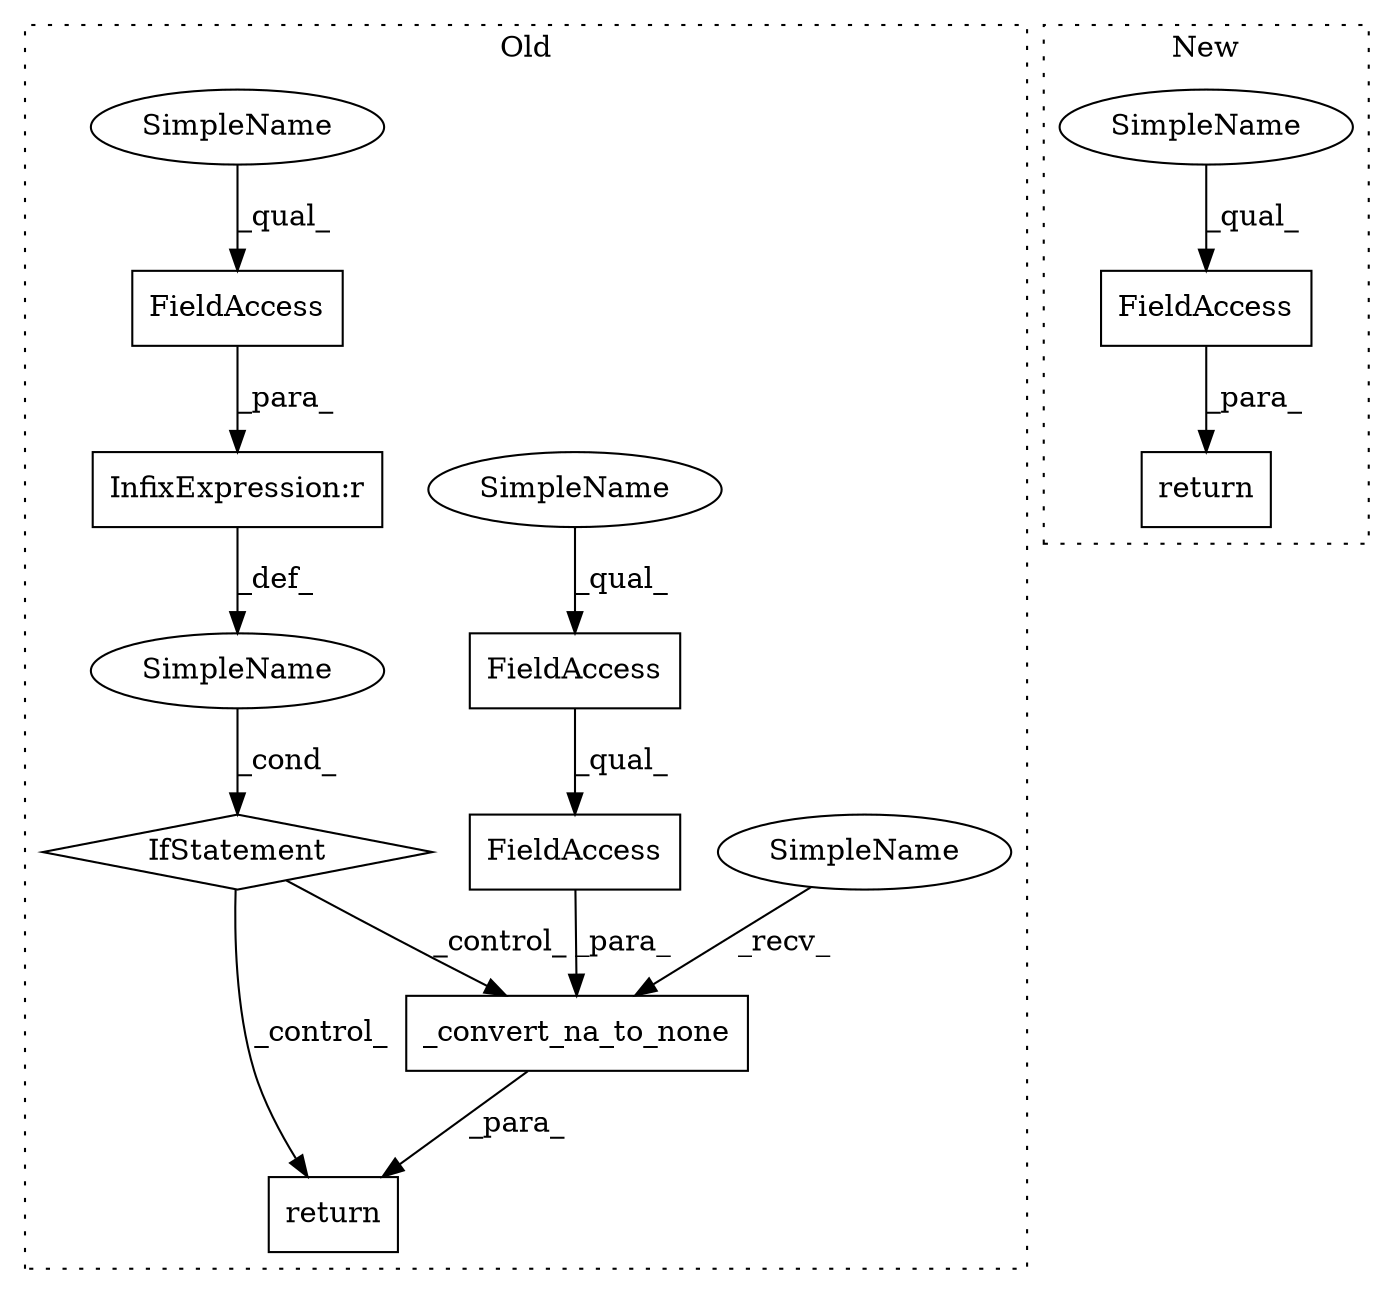 digraph G {
subgraph cluster0 {
1 [label="_convert_na_to_none" a="32" s="9718,9759" l="20,1" shape="box"];
3 [label="SimpleName" a="42" s="" l="" shape="ellipse"];
4 [label="return" a="41" s="9706" l="7" shape="box"];
6 [label="FieldAccess" a="22" s="9676" l="12" shape="box"];
7 [label="FieldAccess" a="22" s="9738" l="21" shape="box"];
8 [label="IfStatement" a="25" s="9672,9696" l="4,2" shape="diamond"];
9 [label="FieldAccess" a="22" s="9738" l="12" shape="box"];
10 [label="InfixExpression:r" a="27" s="9688" l="4" shape="box"];
11 [label="SimpleName" a="42" s="9713" l="4" shape="ellipse"];
12 [label="SimpleName" a="42" s="9738" l="4" shape="ellipse"];
13 [label="SimpleName" a="42" s="9676" l="4" shape="ellipse"];
label = "Old";
style="dotted";
}
subgraph cluster1 {
2 [label="return" a="41" s="18912" l="7" shape="box"];
5 [label="FieldAccess" a="22" s="18919" l="20" shape="box"];
14 [label="SimpleName" a="42" s="18919" l="4" shape="ellipse"];
label = "New";
style="dotted";
}
1 -> 4 [label="_para_"];
3 -> 8 [label="_cond_"];
5 -> 2 [label="_para_"];
6 -> 10 [label="_para_"];
7 -> 1 [label="_para_"];
8 -> 1 [label="_control_"];
8 -> 4 [label="_control_"];
9 -> 7 [label="_qual_"];
10 -> 3 [label="_def_"];
11 -> 1 [label="_recv_"];
12 -> 9 [label="_qual_"];
13 -> 6 [label="_qual_"];
14 -> 5 [label="_qual_"];
}